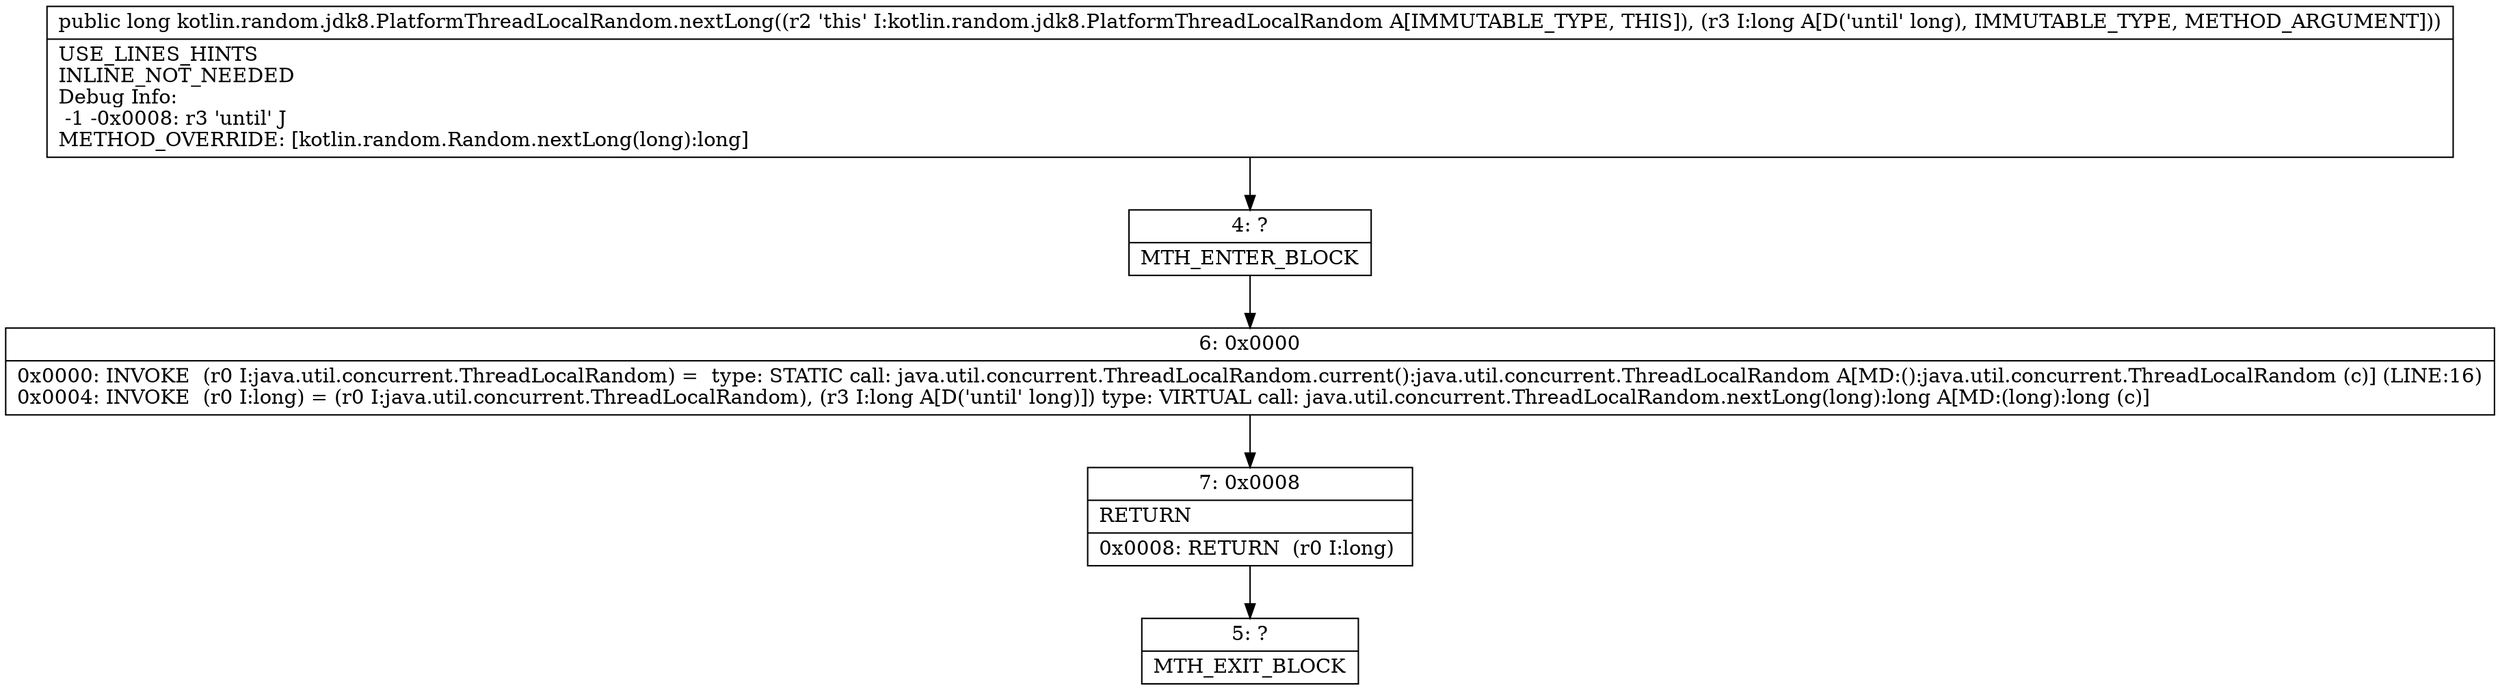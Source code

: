 digraph "CFG forkotlin.random.jdk8.PlatformThreadLocalRandom.nextLong(J)J" {
Node_4 [shape=record,label="{4\:\ ?|MTH_ENTER_BLOCK\l}"];
Node_6 [shape=record,label="{6\:\ 0x0000|0x0000: INVOKE  (r0 I:java.util.concurrent.ThreadLocalRandom) =  type: STATIC call: java.util.concurrent.ThreadLocalRandom.current():java.util.concurrent.ThreadLocalRandom A[MD:():java.util.concurrent.ThreadLocalRandom (c)] (LINE:16)\l0x0004: INVOKE  (r0 I:long) = (r0 I:java.util.concurrent.ThreadLocalRandom), (r3 I:long A[D('until' long)]) type: VIRTUAL call: java.util.concurrent.ThreadLocalRandom.nextLong(long):long A[MD:(long):long (c)]\l}"];
Node_7 [shape=record,label="{7\:\ 0x0008|RETURN\l|0x0008: RETURN  (r0 I:long) \l}"];
Node_5 [shape=record,label="{5\:\ ?|MTH_EXIT_BLOCK\l}"];
MethodNode[shape=record,label="{public long kotlin.random.jdk8.PlatformThreadLocalRandom.nextLong((r2 'this' I:kotlin.random.jdk8.PlatformThreadLocalRandom A[IMMUTABLE_TYPE, THIS]), (r3 I:long A[D('until' long), IMMUTABLE_TYPE, METHOD_ARGUMENT]))  | USE_LINES_HINTS\lINLINE_NOT_NEEDED\lDebug Info:\l  \-1 \-0x0008: r3 'until' J\lMETHOD_OVERRIDE: [kotlin.random.Random.nextLong(long):long]\l}"];
MethodNode -> Node_4;Node_4 -> Node_6;
Node_6 -> Node_7;
Node_7 -> Node_5;
}

